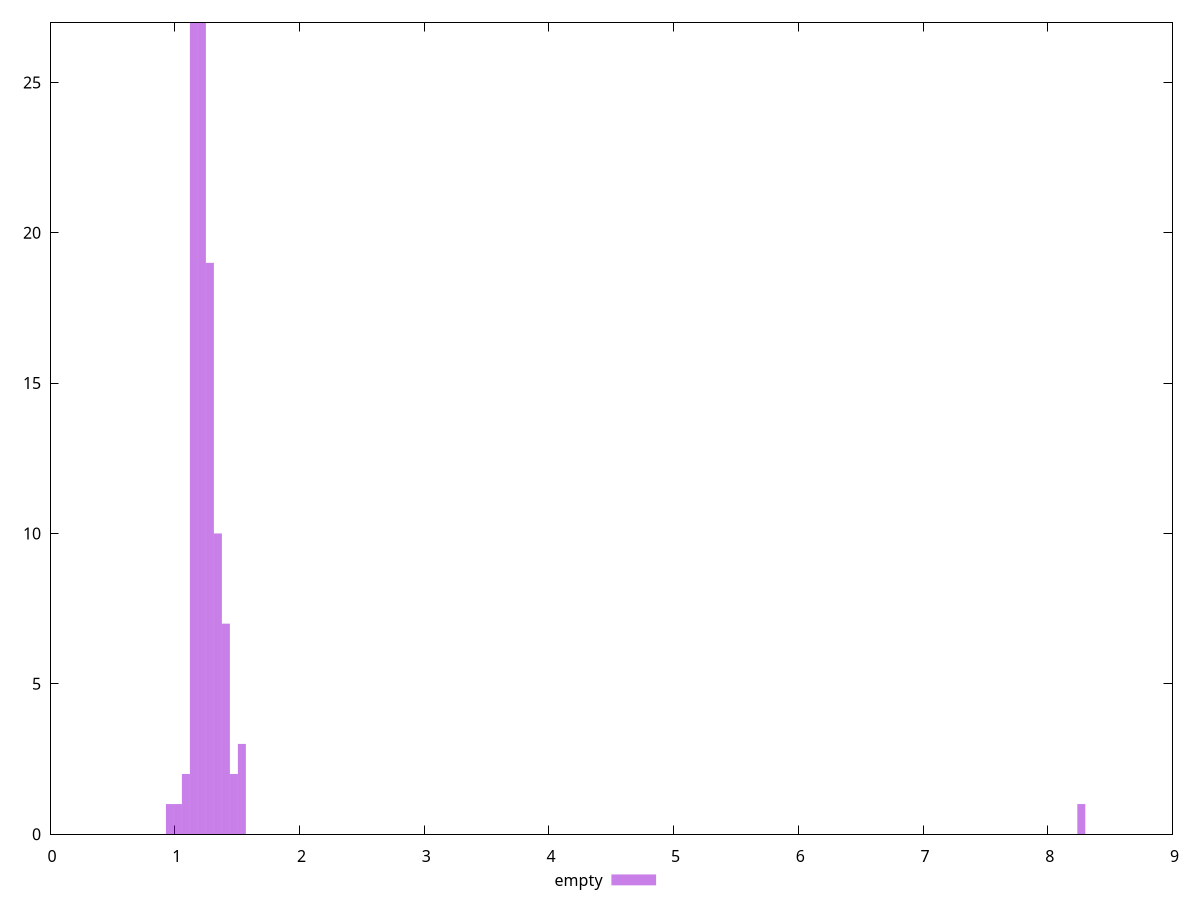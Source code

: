 $_empty <<EOF
8.26881905195479 1
1.5383849398985654 3
0.9614905874366034 1
1.025589959932377 1
1.4101861949070185 7
1.2819874499154713 19
1.2178880774196976 27
1.3460868224112448 10
1.1537887049239242 27
1.474285567402792 2
1.0896893324281505 2
EOF
set key outside below
set terminal pngcairo
set output "report_00005_2020-11-02T22-26-11.212Z/network-server-latency/empty//raw_hist.png"
set yrange [0:27]
set boxwidth 0.06409937249577356
set style fill transparent solid 0.5 noborder
plot $_empty title "empty" with boxes ,